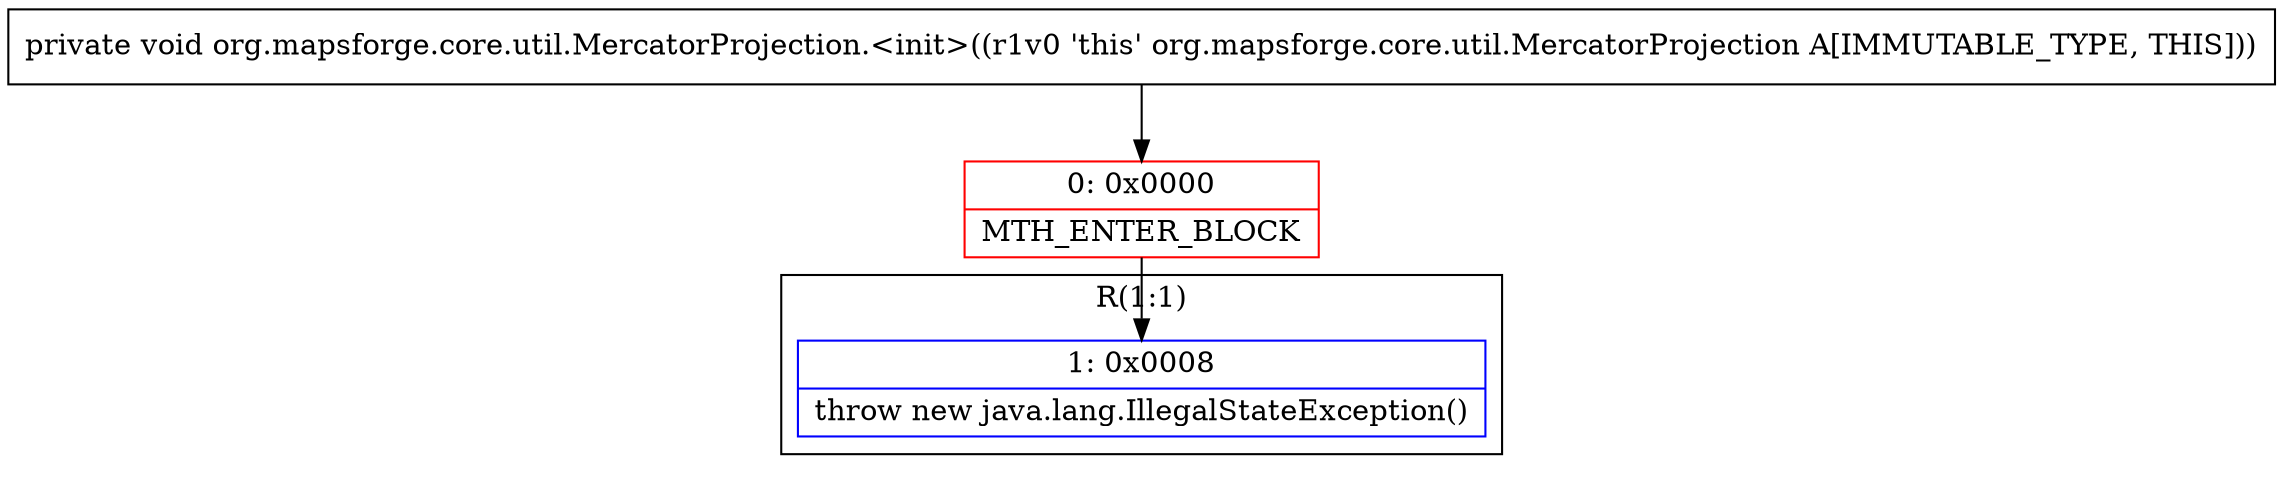digraph "CFG fororg.mapsforge.core.util.MercatorProjection.\<init\>()V" {
subgraph cluster_Region_1369863933 {
label = "R(1:1)";
node [shape=record,color=blue];
Node_1 [shape=record,label="{1\:\ 0x0008|throw new java.lang.IllegalStateException()\l}"];
}
Node_0 [shape=record,color=red,label="{0\:\ 0x0000|MTH_ENTER_BLOCK\l}"];
MethodNode[shape=record,label="{private void org.mapsforge.core.util.MercatorProjection.\<init\>((r1v0 'this' org.mapsforge.core.util.MercatorProjection A[IMMUTABLE_TYPE, THIS])) }"];
MethodNode -> Node_0;
Node_0 -> Node_1;
}

